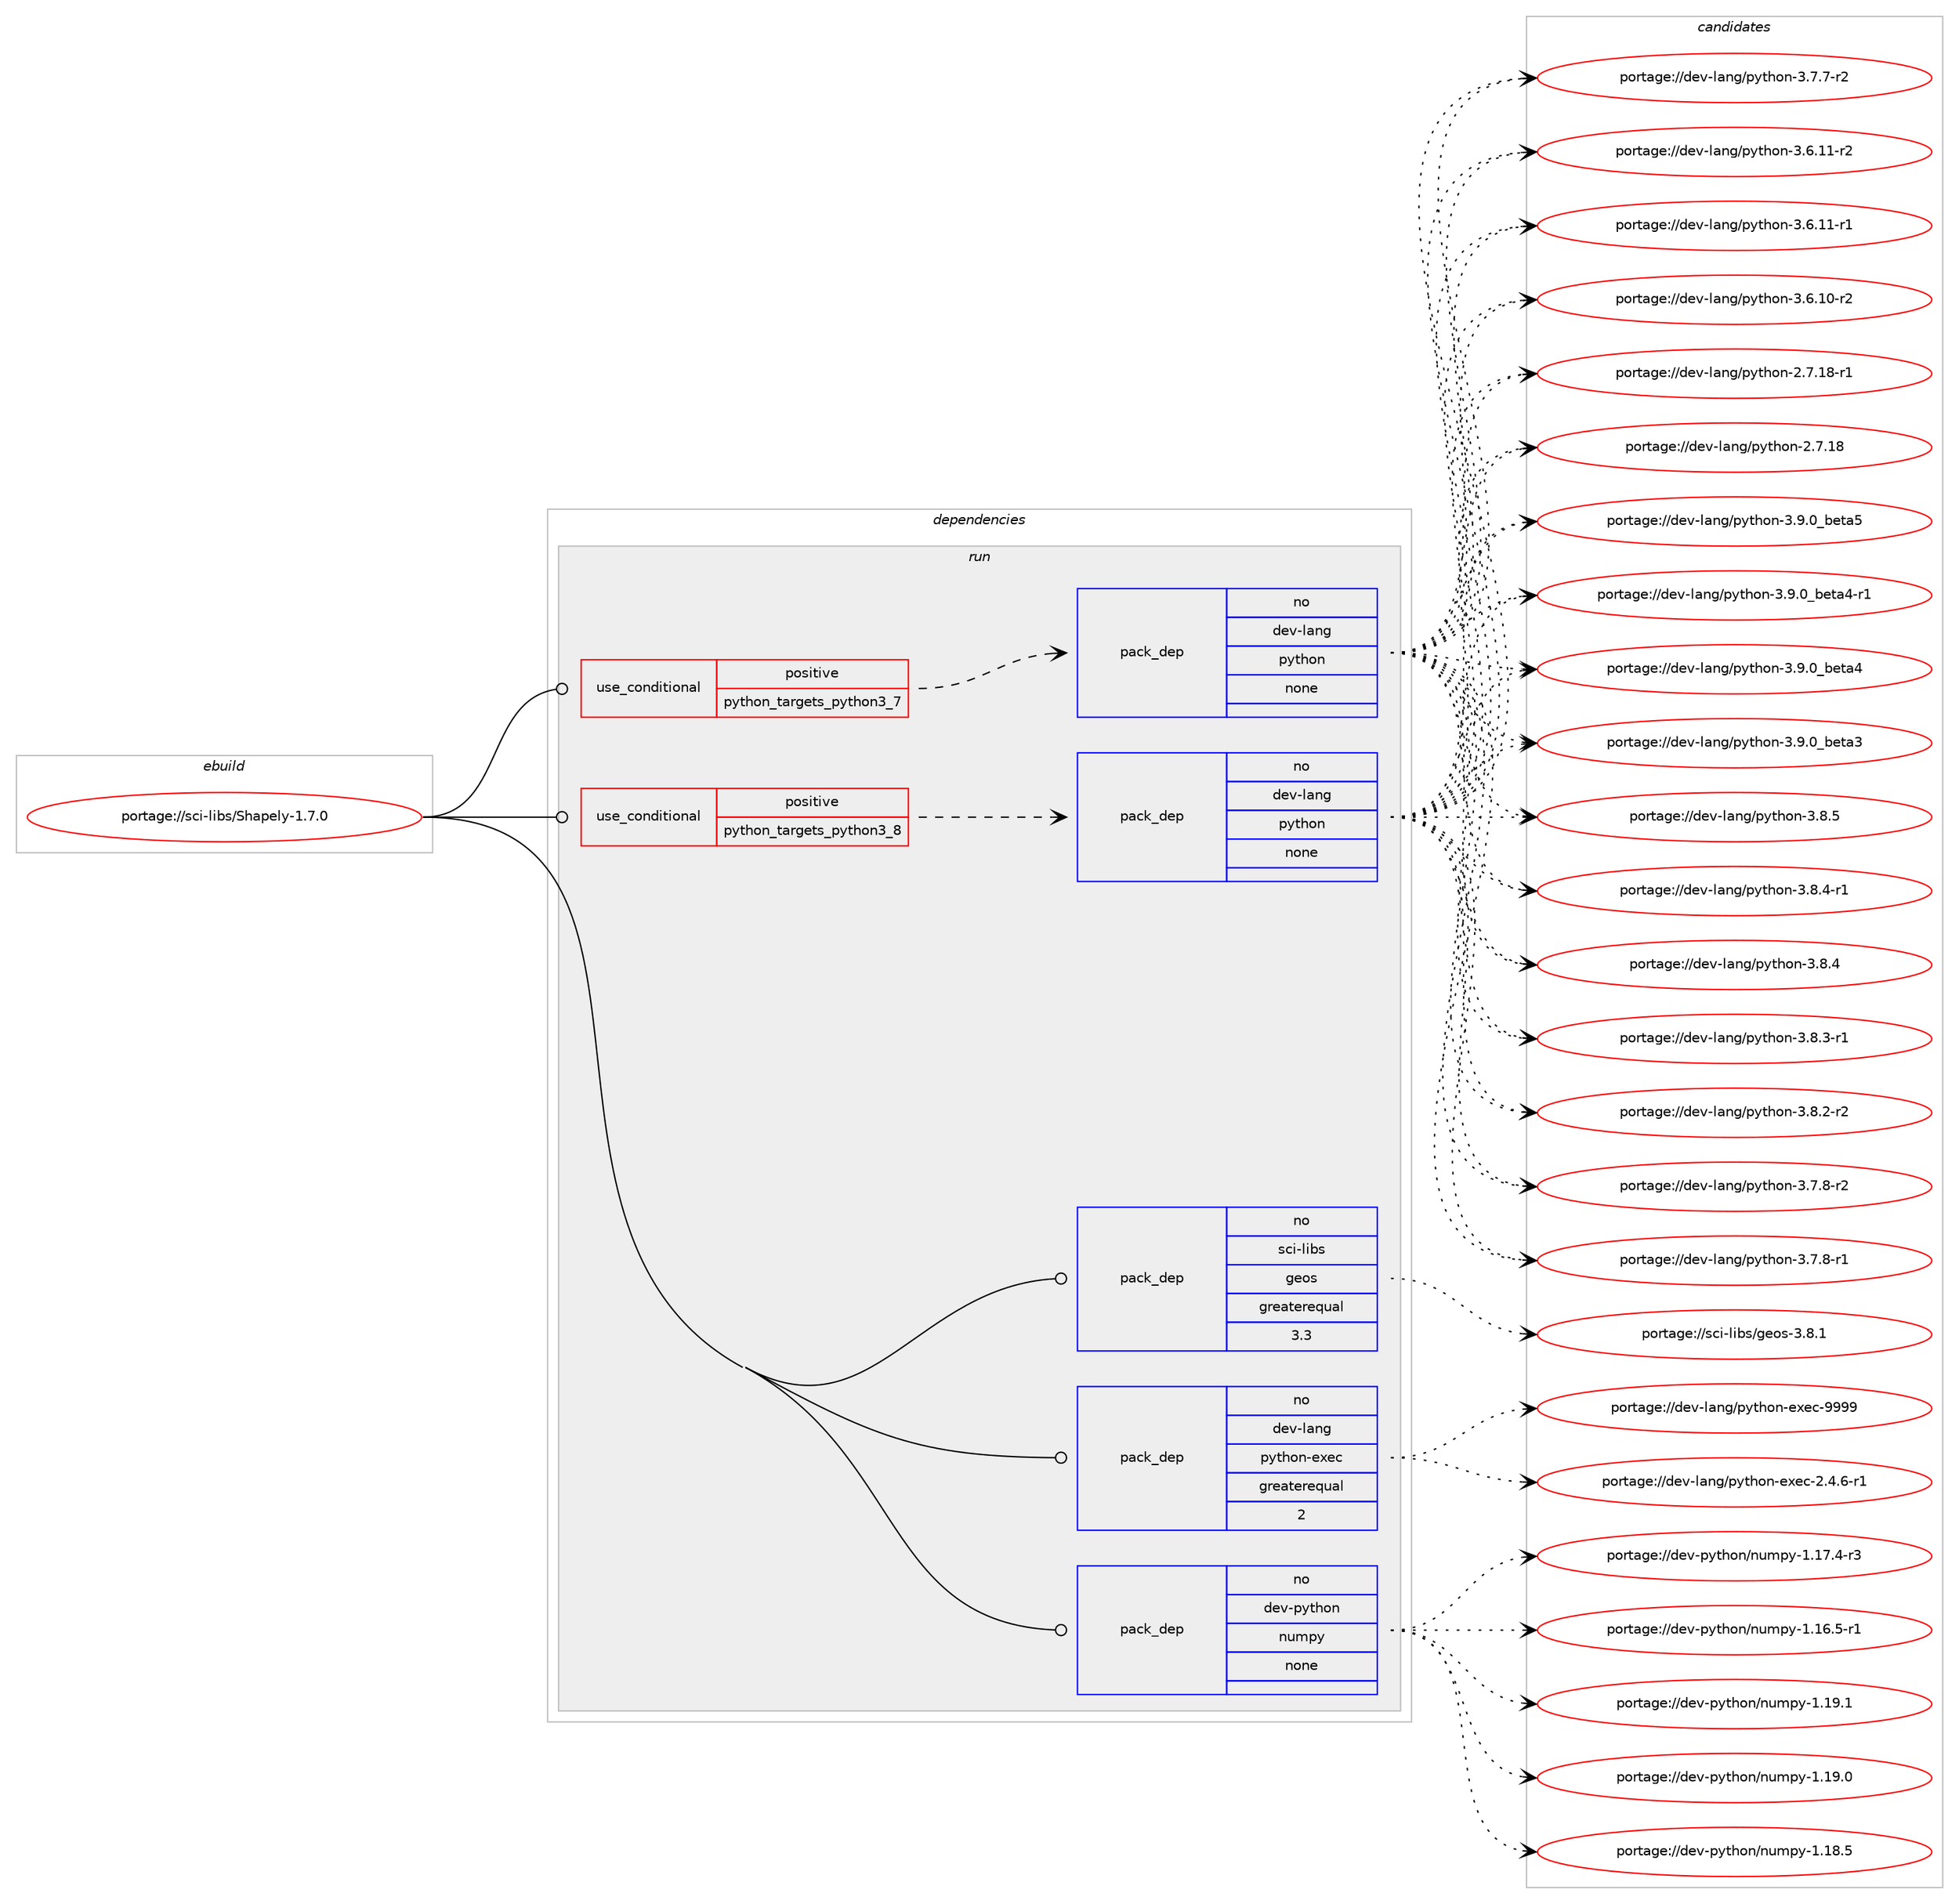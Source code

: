 digraph prolog {

# *************
# Graph options
# *************

newrank=true;
concentrate=true;
compound=true;
graph [rankdir=LR,fontname=Helvetica,fontsize=10,ranksep=1.5];#, ranksep=2.5, nodesep=0.2];
edge  [arrowhead=vee];
node  [fontname=Helvetica,fontsize=10];

# **********
# The ebuild
# **********

subgraph cluster_leftcol {
color=gray;
rank=same;
label=<<i>ebuild</i>>;
id [label="portage://sci-libs/Shapely-1.7.0", color=red, width=4, href="../sci-libs/Shapely-1.7.0.svg"];
}

# ****************
# The dependencies
# ****************

subgraph cluster_midcol {
color=gray;
label=<<i>dependencies</i>>;
subgraph cluster_compile {
fillcolor="#eeeeee";
style=filled;
label=<<i>compile</i>>;
}
subgraph cluster_compileandrun {
fillcolor="#eeeeee";
style=filled;
label=<<i>compile and run</i>>;
}
subgraph cluster_run {
fillcolor="#eeeeee";
style=filled;
label=<<i>run</i>>;
subgraph cond548 {
dependency3635 [label=<<TABLE BORDER="0" CELLBORDER="1" CELLSPACING="0" CELLPADDING="4"><TR><TD ROWSPAN="3" CELLPADDING="10">use_conditional</TD></TR><TR><TD>positive</TD></TR><TR><TD>python_targets_python3_7</TD></TR></TABLE>>, shape=none, color=red];
subgraph pack3024 {
dependency3636 [label=<<TABLE BORDER="0" CELLBORDER="1" CELLSPACING="0" CELLPADDING="4" WIDTH="220"><TR><TD ROWSPAN="6" CELLPADDING="30">pack_dep</TD></TR><TR><TD WIDTH="110">no</TD></TR><TR><TD>dev-lang</TD></TR><TR><TD>python</TD></TR><TR><TD>none</TD></TR><TR><TD></TD></TR></TABLE>>, shape=none, color=blue];
}
dependency3635:e -> dependency3636:w [weight=20,style="dashed",arrowhead="vee"];
}
id:e -> dependency3635:w [weight=20,style="solid",arrowhead="odot"];
subgraph cond549 {
dependency3637 [label=<<TABLE BORDER="0" CELLBORDER="1" CELLSPACING="0" CELLPADDING="4"><TR><TD ROWSPAN="3" CELLPADDING="10">use_conditional</TD></TR><TR><TD>positive</TD></TR><TR><TD>python_targets_python3_8</TD></TR></TABLE>>, shape=none, color=red];
subgraph pack3025 {
dependency3638 [label=<<TABLE BORDER="0" CELLBORDER="1" CELLSPACING="0" CELLPADDING="4" WIDTH="220"><TR><TD ROWSPAN="6" CELLPADDING="30">pack_dep</TD></TR><TR><TD WIDTH="110">no</TD></TR><TR><TD>dev-lang</TD></TR><TR><TD>python</TD></TR><TR><TD>none</TD></TR><TR><TD></TD></TR></TABLE>>, shape=none, color=blue];
}
dependency3637:e -> dependency3638:w [weight=20,style="dashed",arrowhead="vee"];
}
id:e -> dependency3637:w [weight=20,style="solid",arrowhead="odot"];
subgraph pack3026 {
dependency3639 [label=<<TABLE BORDER="0" CELLBORDER="1" CELLSPACING="0" CELLPADDING="4" WIDTH="220"><TR><TD ROWSPAN="6" CELLPADDING="30">pack_dep</TD></TR><TR><TD WIDTH="110">no</TD></TR><TR><TD>dev-lang</TD></TR><TR><TD>python-exec</TD></TR><TR><TD>greaterequal</TD></TR><TR><TD>2</TD></TR></TABLE>>, shape=none, color=blue];
}
id:e -> dependency3639:w [weight=20,style="solid",arrowhead="odot"];
subgraph pack3027 {
dependency3640 [label=<<TABLE BORDER="0" CELLBORDER="1" CELLSPACING="0" CELLPADDING="4" WIDTH="220"><TR><TD ROWSPAN="6" CELLPADDING="30">pack_dep</TD></TR><TR><TD WIDTH="110">no</TD></TR><TR><TD>dev-python</TD></TR><TR><TD>numpy</TD></TR><TR><TD>none</TD></TR><TR><TD></TD></TR></TABLE>>, shape=none, color=blue];
}
id:e -> dependency3640:w [weight=20,style="solid",arrowhead="odot"];
subgraph pack3028 {
dependency3641 [label=<<TABLE BORDER="0" CELLBORDER="1" CELLSPACING="0" CELLPADDING="4" WIDTH="220"><TR><TD ROWSPAN="6" CELLPADDING="30">pack_dep</TD></TR><TR><TD WIDTH="110">no</TD></TR><TR><TD>sci-libs</TD></TR><TR><TD>geos</TD></TR><TR><TD>greaterequal</TD></TR><TR><TD>3.3</TD></TR></TABLE>>, shape=none, color=blue];
}
id:e -> dependency3641:w [weight=20,style="solid",arrowhead="odot"];
}
}

# **************
# The candidates
# **************

subgraph cluster_choices {
rank=same;
color=gray;
label=<<i>candidates</i>>;

subgraph choice3024 {
color=black;
nodesep=1;
choice10010111845108971101034711212111610411111045514657464895981011169753 [label="portage://dev-lang/python-3.9.0_beta5", color=red, width=4,href="../dev-lang/python-3.9.0_beta5.svg"];
choice100101118451089711010347112121116104111110455146574648959810111697524511449 [label="portage://dev-lang/python-3.9.0_beta4-r1", color=red, width=4,href="../dev-lang/python-3.9.0_beta4-r1.svg"];
choice10010111845108971101034711212111610411111045514657464895981011169752 [label="portage://dev-lang/python-3.9.0_beta4", color=red, width=4,href="../dev-lang/python-3.9.0_beta4.svg"];
choice10010111845108971101034711212111610411111045514657464895981011169751 [label="portage://dev-lang/python-3.9.0_beta3", color=red, width=4,href="../dev-lang/python-3.9.0_beta3.svg"];
choice100101118451089711010347112121116104111110455146564653 [label="portage://dev-lang/python-3.8.5", color=red, width=4,href="../dev-lang/python-3.8.5.svg"];
choice1001011184510897110103471121211161041111104551465646524511449 [label="portage://dev-lang/python-3.8.4-r1", color=red, width=4,href="../dev-lang/python-3.8.4-r1.svg"];
choice100101118451089711010347112121116104111110455146564652 [label="portage://dev-lang/python-3.8.4", color=red, width=4,href="../dev-lang/python-3.8.4.svg"];
choice1001011184510897110103471121211161041111104551465646514511449 [label="portage://dev-lang/python-3.8.3-r1", color=red, width=4,href="../dev-lang/python-3.8.3-r1.svg"];
choice1001011184510897110103471121211161041111104551465646504511450 [label="portage://dev-lang/python-3.8.2-r2", color=red, width=4,href="../dev-lang/python-3.8.2-r2.svg"];
choice1001011184510897110103471121211161041111104551465546564511450 [label="portage://dev-lang/python-3.7.8-r2", color=red, width=4,href="../dev-lang/python-3.7.8-r2.svg"];
choice1001011184510897110103471121211161041111104551465546564511449 [label="portage://dev-lang/python-3.7.8-r1", color=red, width=4,href="../dev-lang/python-3.7.8-r1.svg"];
choice1001011184510897110103471121211161041111104551465546554511450 [label="portage://dev-lang/python-3.7.7-r2", color=red, width=4,href="../dev-lang/python-3.7.7-r2.svg"];
choice100101118451089711010347112121116104111110455146544649494511450 [label="portage://dev-lang/python-3.6.11-r2", color=red, width=4,href="../dev-lang/python-3.6.11-r2.svg"];
choice100101118451089711010347112121116104111110455146544649494511449 [label="portage://dev-lang/python-3.6.11-r1", color=red, width=4,href="../dev-lang/python-3.6.11-r1.svg"];
choice100101118451089711010347112121116104111110455146544649484511450 [label="portage://dev-lang/python-3.6.10-r2", color=red, width=4,href="../dev-lang/python-3.6.10-r2.svg"];
choice100101118451089711010347112121116104111110455046554649564511449 [label="portage://dev-lang/python-2.7.18-r1", color=red, width=4,href="../dev-lang/python-2.7.18-r1.svg"];
choice10010111845108971101034711212111610411111045504655464956 [label="portage://dev-lang/python-2.7.18", color=red, width=4,href="../dev-lang/python-2.7.18.svg"];
dependency3636:e -> choice10010111845108971101034711212111610411111045514657464895981011169753:w [style=dotted,weight="100"];
dependency3636:e -> choice100101118451089711010347112121116104111110455146574648959810111697524511449:w [style=dotted,weight="100"];
dependency3636:e -> choice10010111845108971101034711212111610411111045514657464895981011169752:w [style=dotted,weight="100"];
dependency3636:e -> choice10010111845108971101034711212111610411111045514657464895981011169751:w [style=dotted,weight="100"];
dependency3636:e -> choice100101118451089711010347112121116104111110455146564653:w [style=dotted,weight="100"];
dependency3636:e -> choice1001011184510897110103471121211161041111104551465646524511449:w [style=dotted,weight="100"];
dependency3636:e -> choice100101118451089711010347112121116104111110455146564652:w [style=dotted,weight="100"];
dependency3636:e -> choice1001011184510897110103471121211161041111104551465646514511449:w [style=dotted,weight="100"];
dependency3636:e -> choice1001011184510897110103471121211161041111104551465646504511450:w [style=dotted,weight="100"];
dependency3636:e -> choice1001011184510897110103471121211161041111104551465546564511450:w [style=dotted,weight="100"];
dependency3636:e -> choice1001011184510897110103471121211161041111104551465546564511449:w [style=dotted,weight="100"];
dependency3636:e -> choice1001011184510897110103471121211161041111104551465546554511450:w [style=dotted,weight="100"];
dependency3636:e -> choice100101118451089711010347112121116104111110455146544649494511450:w [style=dotted,weight="100"];
dependency3636:e -> choice100101118451089711010347112121116104111110455146544649494511449:w [style=dotted,weight="100"];
dependency3636:e -> choice100101118451089711010347112121116104111110455146544649484511450:w [style=dotted,weight="100"];
dependency3636:e -> choice100101118451089711010347112121116104111110455046554649564511449:w [style=dotted,weight="100"];
dependency3636:e -> choice10010111845108971101034711212111610411111045504655464956:w [style=dotted,weight="100"];
}
subgraph choice3025 {
color=black;
nodesep=1;
choice10010111845108971101034711212111610411111045514657464895981011169753 [label="portage://dev-lang/python-3.9.0_beta5", color=red, width=4,href="../dev-lang/python-3.9.0_beta5.svg"];
choice100101118451089711010347112121116104111110455146574648959810111697524511449 [label="portage://dev-lang/python-3.9.0_beta4-r1", color=red, width=4,href="../dev-lang/python-3.9.0_beta4-r1.svg"];
choice10010111845108971101034711212111610411111045514657464895981011169752 [label="portage://dev-lang/python-3.9.0_beta4", color=red, width=4,href="../dev-lang/python-3.9.0_beta4.svg"];
choice10010111845108971101034711212111610411111045514657464895981011169751 [label="portage://dev-lang/python-3.9.0_beta3", color=red, width=4,href="../dev-lang/python-3.9.0_beta3.svg"];
choice100101118451089711010347112121116104111110455146564653 [label="portage://dev-lang/python-3.8.5", color=red, width=4,href="../dev-lang/python-3.8.5.svg"];
choice1001011184510897110103471121211161041111104551465646524511449 [label="portage://dev-lang/python-3.8.4-r1", color=red, width=4,href="../dev-lang/python-3.8.4-r1.svg"];
choice100101118451089711010347112121116104111110455146564652 [label="portage://dev-lang/python-3.8.4", color=red, width=4,href="../dev-lang/python-3.8.4.svg"];
choice1001011184510897110103471121211161041111104551465646514511449 [label="portage://dev-lang/python-3.8.3-r1", color=red, width=4,href="../dev-lang/python-3.8.3-r1.svg"];
choice1001011184510897110103471121211161041111104551465646504511450 [label="portage://dev-lang/python-3.8.2-r2", color=red, width=4,href="../dev-lang/python-3.8.2-r2.svg"];
choice1001011184510897110103471121211161041111104551465546564511450 [label="portage://dev-lang/python-3.7.8-r2", color=red, width=4,href="../dev-lang/python-3.7.8-r2.svg"];
choice1001011184510897110103471121211161041111104551465546564511449 [label="portage://dev-lang/python-3.7.8-r1", color=red, width=4,href="../dev-lang/python-3.7.8-r1.svg"];
choice1001011184510897110103471121211161041111104551465546554511450 [label="portage://dev-lang/python-3.7.7-r2", color=red, width=4,href="../dev-lang/python-3.7.7-r2.svg"];
choice100101118451089711010347112121116104111110455146544649494511450 [label="portage://dev-lang/python-3.6.11-r2", color=red, width=4,href="../dev-lang/python-3.6.11-r2.svg"];
choice100101118451089711010347112121116104111110455146544649494511449 [label="portage://dev-lang/python-3.6.11-r1", color=red, width=4,href="../dev-lang/python-3.6.11-r1.svg"];
choice100101118451089711010347112121116104111110455146544649484511450 [label="portage://dev-lang/python-3.6.10-r2", color=red, width=4,href="../dev-lang/python-3.6.10-r2.svg"];
choice100101118451089711010347112121116104111110455046554649564511449 [label="portage://dev-lang/python-2.7.18-r1", color=red, width=4,href="../dev-lang/python-2.7.18-r1.svg"];
choice10010111845108971101034711212111610411111045504655464956 [label="portage://dev-lang/python-2.7.18", color=red, width=4,href="../dev-lang/python-2.7.18.svg"];
dependency3638:e -> choice10010111845108971101034711212111610411111045514657464895981011169753:w [style=dotted,weight="100"];
dependency3638:e -> choice100101118451089711010347112121116104111110455146574648959810111697524511449:w [style=dotted,weight="100"];
dependency3638:e -> choice10010111845108971101034711212111610411111045514657464895981011169752:w [style=dotted,weight="100"];
dependency3638:e -> choice10010111845108971101034711212111610411111045514657464895981011169751:w [style=dotted,weight="100"];
dependency3638:e -> choice100101118451089711010347112121116104111110455146564653:w [style=dotted,weight="100"];
dependency3638:e -> choice1001011184510897110103471121211161041111104551465646524511449:w [style=dotted,weight="100"];
dependency3638:e -> choice100101118451089711010347112121116104111110455146564652:w [style=dotted,weight="100"];
dependency3638:e -> choice1001011184510897110103471121211161041111104551465646514511449:w [style=dotted,weight="100"];
dependency3638:e -> choice1001011184510897110103471121211161041111104551465646504511450:w [style=dotted,weight="100"];
dependency3638:e -> choice1001011184510897110103471121211161041111104551465546564511450:w [style=dotted,weight="100"];
dependency3638:e -> choice1001011184510897110103471121211161041111104551465546564511449:w [style=dotted,weight="100"];
dependency3638:e -> choice1001011184510897110103471121211161041111104551465546554511450:w [style=dotted,weight="100"];
dependency3638:e -> choice100101118451089711010347112121116104111110455146544649494511450:w [style=dotted,weight="100"];
dependency3638:e -> choice100101118451089711010347112121116104111110455146544649494511449:w [style=dotted,weight="100"];
dependency3638:e -> choice100101118451089711010347112121116104111110455146544649484511450:w [style=dotted,weight="100"];
dependency3638:e -> choice100101118451089711010347112121116104111110455046554649564511449:w [style=dotted,weight="100"];
dependency3638:e -> choice10010111845108971101034711212111610411111045504655464956:w [style=dotted,weight="100"];
}
subgraph choice3026 {
color=black;
nodesep=1;
choice10010111845108971101034711212111610411111045101120101994557575757 [label="portage://dev-lang/python-exec-9999", color=red, width=4,href="../dev-lang/python-exec-9999.svg"];
choice10010111845108971101034711212111610411111045101120101994550465246544511449 [label="portage://dev-lang/python-exec-2.4.6-r1", color=red, width=4,href="../dev-lang/python-exec-2.4.6-r1.svg"];
dependency3639:e -> choice10010111845108971101034711212111610411111045101120101994557575757:w [style=dotted,weight="100"];
dependency3639:e -> choice10010111845108971101034711212111610411111045101120101994550465246544511449:w [style=dotted,weight="100"];
}
subgraph choice3027 {
color=black;
nodesep=1;
choice100101118451121211161041111104711011710911212145494649574649 [label="portage://dev-python/numpy-1.19.1", color=red, width=4,href="../dev-python/numpy-1.19.1.svg"];
choice100101118451121211161041111104711011710911212145494649574648 [label="portage://dev-python/numpy-1.19.0", color=red, width=4,href="../dev-python/numpy-1.19.0.svg"];
choice100101118451121211161041111104711011710911212145494649564653 [label="portage://dev-python/numpy-1.18.5", color=red, width=4,href="../dev-python/numpy-1.18.5.svg"];
choice1001011184511212111610411111047110117109112121454946495546524511451 [label="portage://dev-python/numpy-1.17.4-r3", color=red, width=4,href="../dev-python/numpy-1.17.4-r3.svg"];
choice1001011184511212111610411111047110117109112121454946495446534511449 [label="portage://dev-python/numpy-1.16.5-r1", color=red, width=4,href="../dev-python/numpy-1.16.5-r1.svg"];
dependency3640:e -> choice100101118451121211161041111104711011710911212145494649574649:w [style=dotted,weight="100"];
dependency3640:e -> choice100101118451121211161041111104711011710911212145494649574648:w [style=dotted,weight="100"];
dependency3640:e -> choice100101118451121211161041111104711011710911212145494649564653:w [style=dotted,weight="100"];
dependency3640:e -> choice1001011184511212111610411111047110117109112121454946495546524511451:w [style=dotted,weight="100"];
dependency3640:e -> choice1001011184511212111610411111047110117109112121454946495446534511449:w [style=dotted,weight="100"];
}
subgraph choice3028 {
color=black;
nodesep=1;
choice11599105451081059811547103101111115455146564649 [label="portage://sci-libs/geos-3.8.1", color=red, width=4,href="../sci-libs/geos-3.8.1.svg"];
dependency3641:e -> choice11599105451081059811547103101111115455146564649:w [style=dotted,weight="100"];
}
}

}
